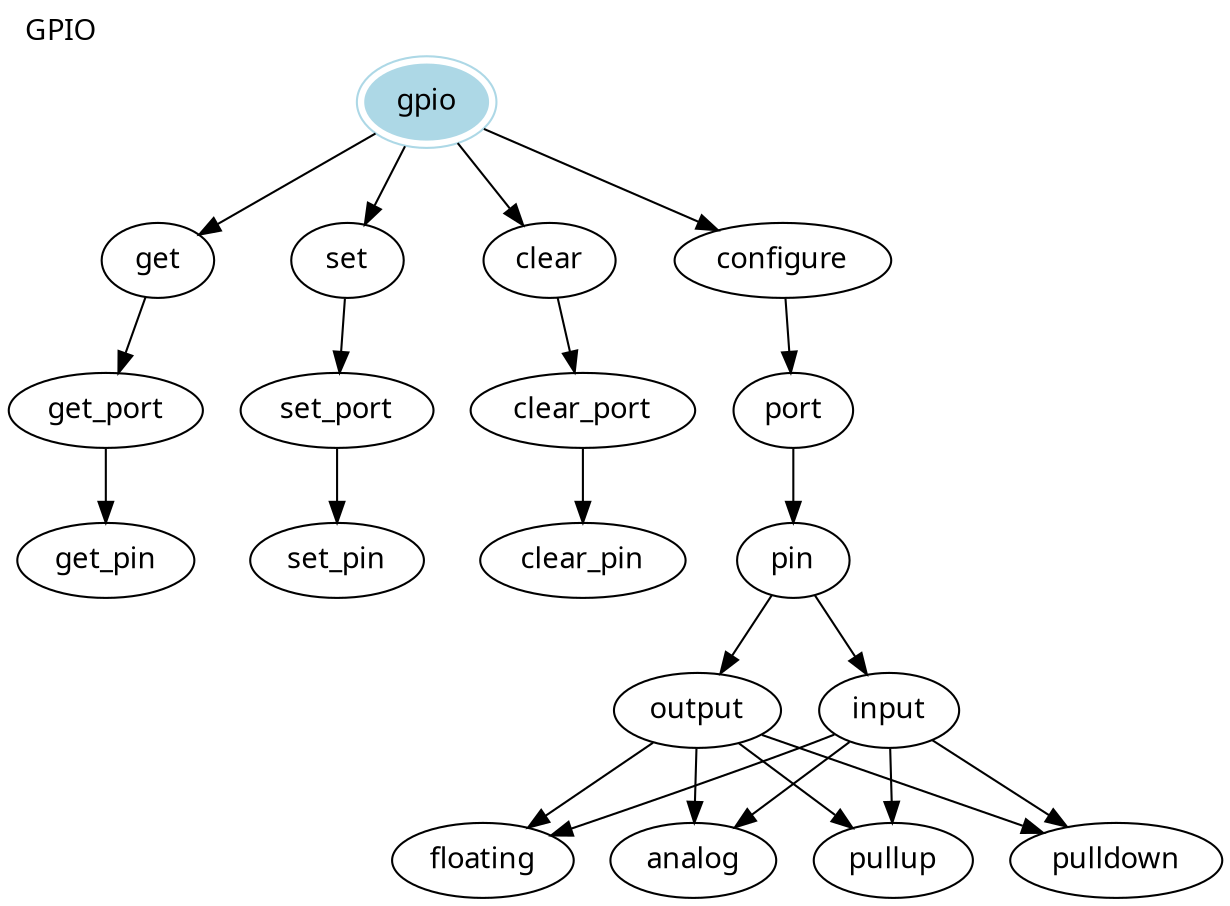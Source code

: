 digraph Fetch {
        graph [fontname="lucidasans-bold-14"];
        node [fontname="lucidasans-bold-14"];
	gpio   -> get;
	gpio   -> set;
	gpio   -> clear;
	gpio   -> configure;
	clear -> clear_port;
	clear_port -> clear_pin;
	get -> get_port;
	get_port -> get_pin;
	set -> set_port;
	set_port -> set_pin;
	configure -> port;
	port -> pin;
	pin -> output;	
	pin -> input;	
	output -> pullup;
	output -> pulldown;
	output -> floating;
	output -> analog;
	input -> pullup;
	input -> pulldown;
	input -> floating;
	input -> analog;
	gpio [color=lightblue, peripheries=2, style=filled];
	label="GPIO"
  	labelloc=top;
  	labeljust=left;
}

